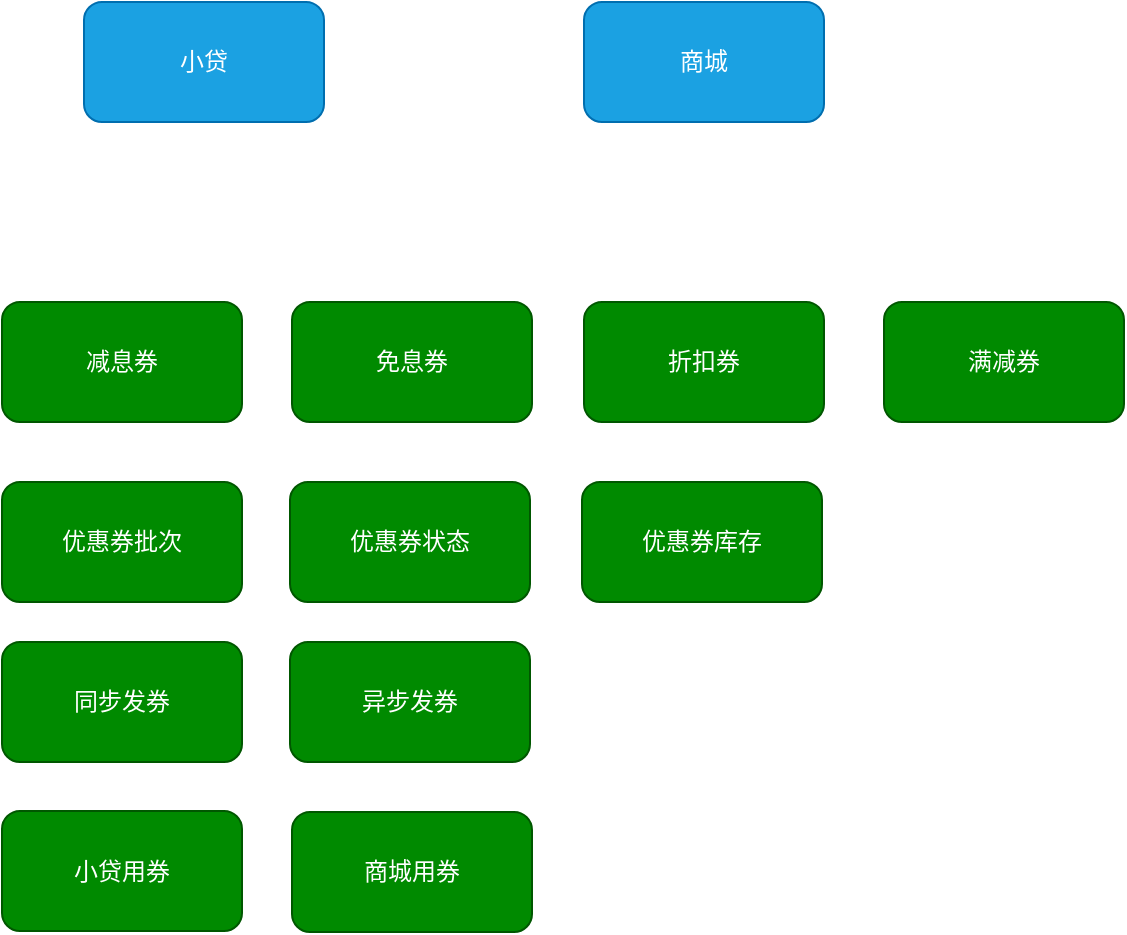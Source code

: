 <mxfile version="21.3.8" type="github">
  <diagram name="第 1 页" id="jMfAu-QE-5I-FUhLeWBo">
    <mxGraphModel dx="1050" dy="617" grid="1" gridSize="10" guides="1" tooltips="1" connect="1" arrows="1" fold="1" page="1" pageScale="1" pageWidth="827" pageHeight="1169" math="0" shadow="0">
      <root>
        <mxCell id="0" />
        <mxCell id="1" parent="0" />
        <mxCell id="PQ8wlHGpd4nPLxzC1of1-1" value="小贷" style="rounded=1;whiteSpace=wrap;html=1;fillColor=#1ba1e2;fontColor=#ffffff;strokeColor=#006EAF;" vertex="1" parent="1">
          <mxGeometry x="250" y="120" width="120" height="60" as="geometry" />
        </mxCell>
        <mxCell id="PQ8wlHGpd4nPLxzC1of1-2" value="商城" style="rounded=1;whiteSpace=wrap;html=1;fillColor=#1ba1e2;fontColor=#ffffff;strokeColor=#006EAF;" vertex="1" parent="1">
          <mxGeometry x="500" y="120" width="120" height="60" as="geometry" />
        </mxCell>
        <mxCell id="PQ8wlHGpd4nPLxzC1of1-3" value="优惠券批次" style="rounded=1;whiteSpace=wrap;html=1;fillColor=#008a00;fontColor=#ffffff;strokeColor=#005700;" vertex="1" parent="1">
          <mxGeometry x="209" y="360" width="120" height="60" as="geometry" />
        </mxCell>
        <mxCell id="PQ8wlHGpd4nPLxzC1of1-4" value="优惠券状态" style="rounded=1;whiteSpace=wrap;html=1;fillColor=#008a00;fontColor=#ffffff;strokeColor=#005700;" vertex="1" parent="1">
          <mxGeometry x="353" y="360" width="120" height="60" as="geometry" />
        </mxCell>
        <mxCell id="PQ8wlHGpd4nPLxzC1of1-5" value="优惠券库存" style="rounded=1;whiteSpace=wrap;html=1;fillColor=#008a00;fontColor=#ffffff;strokeColor=#005700;" vertex="1" parent="1">
          <mxGeometry x="499" y="360" width="120" height="60" as="geometry" />
        </mxCell>
        <mxCell id="PQ8wlHGpd4nPLxzC1of1-6" value="同步发券" style="rounded=1;whiteSpace=wrap;html=1;fillColor=#008a00;fontColor=#ffffff;strokeColor=#005700;" vertex="1" parent="1">
          <mxGeometry x="209" y="440" width="120" height="60" as="geometry" />
        </mxCell>
        <mxCell id="PQ8wlHGpd4nPLxzC1of1-7" value="异步发券" style="rounded=1;whiteSpace=wrap;html=1;fillColor=#008a00;fontColor=#ffffff;strokeColor=#005700;" vertex="1" parent="1">
          <mxGeometry x="353" y="440" width="120" height="60" as="geometry" />
        </mxCell>
        <mxCell id="PQ8wlHGpd4nPLxzC1of1-10" value="减息券" style="rounded=1;whiteSpace=wrap;html=1;fillColor=#008a00;fontColor=#ffffff;strokeColor=#005700;" vertex="1" parent="1">
          <mxGeometry x="209" y="270" width="120" height="60" as="geometry" />
        </mxCell>
        <mxCell id="PQ8wlHGpd4nPLxzC1of1-11" value="免息券" style="rounded=1;whiteSpace=wrap;html=1;fillColor=#008a00;fontColor=#ffffff;strokeColor=#005700;" vertex="1" parent="1">
          <mxGeometry x="354" y="270" width="120" height="60" as="geometry" />
        </mxCell>
        <mxCell id="PQ8wlHGpd4nPLxzC1of1-12" value="折扣券" style="rounded=1;whiteSpace=wrap;html=1;fillColor=#008a00;fontColor=#ffffff;strokeColor=#005700;" vertex="1" parent="1">
          <mxGeometry x="500" y="270" width="120" height="60" as="geometry" />
        </mxCell>
        <mxCell id="PQ8wlHGpd4nPLxzC1of1-13" value="满减券" style="rounded=1;whiteSpace=wrap;html=1;fillColor=#008a00;fontColor=#ffffff;strokeColor=#005700;" vertex="1" parent="1">
          <mxGeometry x="650" y="270" width="120" height="60" as="geometry" />
        </mxCell>
        <mxCell id="PQ8wlHGpd4nPLxzC1of1-14" value="小贷用券" style="rounded=1;whiteSpace=wrap;html=1;fillColor=#008a00;fontColor=#ffffff;strokeColor=#005700;" vertex="1" parent="1">
          <mxGeometry x="209" y="524.5" width="120" height="60" as="geometry" />
        </mxCell>
        <mxCell id="PQ8wlHGpd4nPLxzC1of1-15" value="商城用券" style="rounded=1;whiteSpace=wrap;html=1;fillColor=#008a00;fontColor=#ffffff;strokeColor=#005700;" vertex="1" parent="1">
          <mxGeometry x="354" y="525" width="120" height="60" as="geometry" />
        </mxCell>
      </root>
    </mxGraphModel>
  </diagram>
</mxfile>
